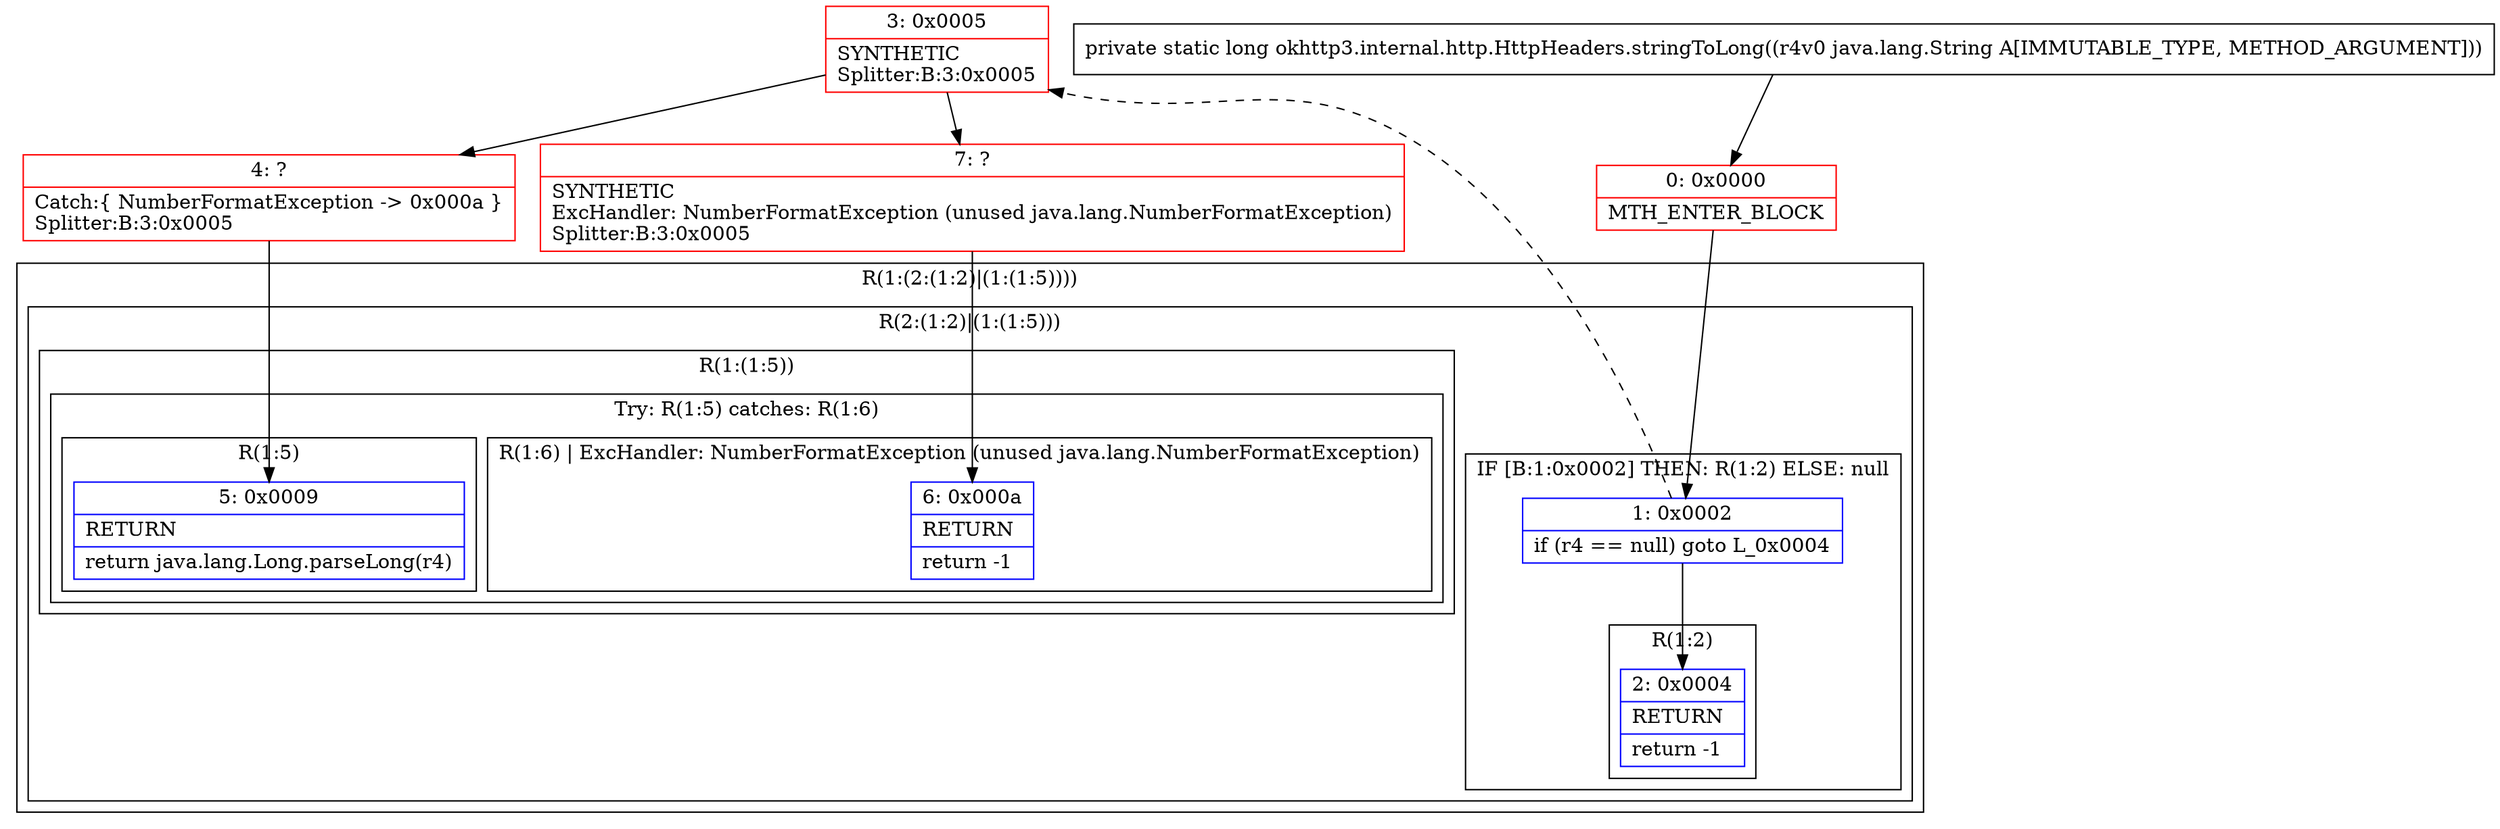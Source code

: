 digraph "CFG forokhttp3.internal.http.HttpHeaders.stringToLong(Ljava\/lang\/String;)J" {
subgraph cluster_Region_1811001127 {
label = "R(1:(2:(1:2)|(1:(1:5))))";
node [shape=record,color=blue];
subgraph cluster_Region_1855958346 {
label = "R(2:(1:2)|(1:(1:5)))";
node [shape=record,color=blue];
subgraph cluster_IfRegion_825880114 {
label = "IF [B:1:0x0002] THEN: R(1:2) ELSE: null";
node [shape=record,color=blue];
Node_1 [shape=record,label="{1\:\ 0x0002|if (r4 == null) goto L_0x0004\l}"];
subgraph cluster_Region_18330199 {
label = "R(1:2)";
node [shape=record,color=blue];
Node_2 [shape=record,label="{2\:\ 0x0004|RETURN\l|return \-1\l}"];
}
}
subgraph cluster_Region_1736031685 {
label = "R(1:(1:5))";
node [shape=record,color=blue];
subgraph cluster_TryCatchRegion_1948236189 {
label = "Try: R(1:5) catches: R(1:6)";
node [shape=record,color=blue];
subgraph cluster_Region_170496338 {
label = "R(1:5)";
node [shape=record,color=blue];
Node_5 [shape=record,label="{5\:\ 0x0009|RETURN\l|return java.lang.Long.parseLong(r4)\l}"];
}
subgraph cluster_Region_915410762 {
label = "R(1:6) | ExcHandler: NumberFormatException (unused java.lang.NumberFormatException)\l";
node [shape=record,color=blue];
Node_6 [shape=record,label="{6\:\ 0x000a|RETURN\l|return \-1\l}"];
}
}
}
}
}
subgraph cluster_Region_915410762 {
label = "R(1:6) | ExcHandler: NumberFormatException (unused java.lang.NumberFormatException)\l";
node [shape=record,color=blue];
Node_6 [shape=record,label="{6\:\ 0x000a|RETURN\l|return \-1\l}"];
}
Node_0 [shape=record,color=red,label="{0\:\ 0x0000|MTH_ENTER_BLOCK\l}"];
Node_3 [shape=record,color=red,label="{3\:\ 0x0005|SYNTHETIC\lSplitter:B:3:0x0005\l}"];
Node_4 [shape=record,color=red,label="{4\:\ ?|Catch:\{ NumberFormatException \-\> 0x000a \}\lSplitter:B:3:0x0005\l}"];
Node_7 [shape=record,color=red,label="{7\:\ ?|SYNTHETIC\lExcHandler: NumberFormatException (unused java.lang.NumberFormatException)\lSplitter:B:3:0x0005\l}"];
MethodNode[shape=record,label="{private static long okhttp3.internal.http.HttpHeaders.stringToLong((r4v0 java.lang.String A[IMMUTABLE_TYPE, METHOD_ARGUMENT])) }"];
MethodNode -> Node_0;
Node_1 -> Node_2;
Node_1 -> Node_3[style=dashed];
Node_0 -> Node_1;
Node_3 -> Node_4;
Node_3 -> Node_7;
Node_4 -> Node_5;
Node_7 -> Node_6;
}

